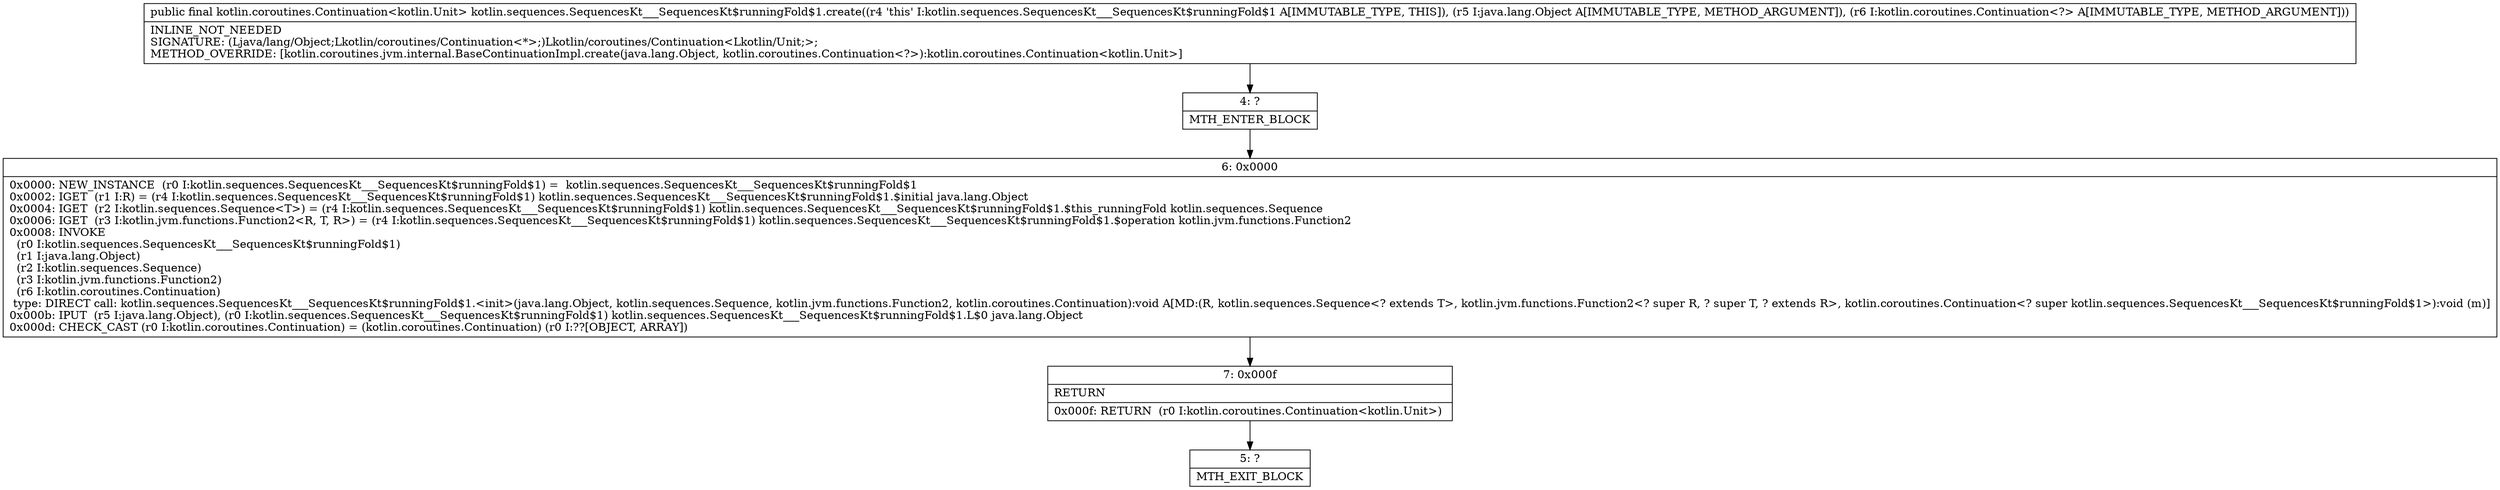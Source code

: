 digraph "CFG forkotlin.sequences.SequencesKt___SequencesKt$runningFold$1.create(Ljava\/lang\/Object;Lkotlin\/coroutines\/Continuation;)Lkotlin\/coroutines\/Continuation;" {
Node_4 [shape=record,label="{4\:\ ?|MTH_ENTER_BLOCK\l}"];
Node_6 [shape=record,label="{6\:\ 0x0000|0x0000: NEW_INSTANCE  (r0 I:kotlin.sequences.SequencesKt___SequencesKt$runningFold$1) =  kotlin.sequences.SequencesKt___SequencesKt$runningFold$1 \l0x0002: IGET  (r1 I:R) = (r4 I:kotlin.sequences.SequencesKt___SequencesKt$runningFold$1) kotlin.sequences.SequencesKt___SequencesKt$runningFold$1.$initial java.lang.Object \l0x0004: IGET  (r2 I:kotlin.sequences.Sequence\<T\>) = (r4 I:kotlin.sequences.SequencesKt___SequencesKt$runningFold$1) kotlin.sequences.SequencesKt___SequencesKt$runningFold$1.$this_runningFold kotlin.sequences.Sequence \l0x0006: IGET  (r3 I:kotlin.jvm.functions.Function2\<R, T, R\>) = (r4 I:kotlin.sequences.SequencesKt___SequencesKt$runningFold$1) kotlin.sequences.SequencesKt___SequencesKt$runningFold$1.$operation kotlin.jvm.functions.Function2 \l0x0008: INVOKE  \l  (r0 I:kotlin.sequences.SequencesKt___SequencesKt$runningFold$1)\l  (r1 I:java.lang.Object)\l  (r2 I:kotlin.sequences.Sequence)\l  (r3 I:kotlin.jvm.functions.Function2)\l  (r6 I:kotlin.coroutines.Continuation)\l type: DIRECT call: kotlin.sequences.SequencesKt___SequencesKt$runningFold$1.\<init\>(java.lang.Object, kotlin.sequences.Sequence, kotlin.jvm.functions.Function2, kotlin.coroutines.Continuation):void A[MD:(R, kotlin.sequences.Sequence\<? extends T\>, kotlin.jvm.functions.Function2\<? super R, ? super T, ? extends R\>, kotlin.coroutines.Continuation\<? super kotlin.sequences.SequencesKt___SequencesKt$runningFold$1\>):void (m)]\l0x000b: IPUT  (r5 I:java.lang.Object), (r0 I:kotlin.sequences.SequencesKt___SequencesKt$runningFold$1) kotlin.sequences.SequencesKt___SequencesKt$runningFold$1.L$0 java.lang.Object \l0x000d: CHECK_CAST (r0 I:kotlin.coroutines.Continuation) = (kotlin.coroutines.Continuation) (r0 I:??[OBJECT, ARRAY]) \l}"];
Node_7 [shape=record,label="{7\:\ 0x000f|RETURN\l|0x000f: RETURN  (r0 I:kotlin.coroutines.Continuation\<kotlin.Unit\>) \l}"];
Node_5 [shape=record,label="{5\:\ ?|MTH_EXIT_BLOCK\l}"];
MethodNode[shape=record,label="{public final kotlin.coroutines.Continuation\<kotlin.Unit\> kotlin.sequences.SequencesKt___SequencesKt$runningFold$1.create((r4 'this' I:kotlin.sequences.SequencesKt___SequencesKt$runningFold$1 A[IMMUTABLE_TYPE, THIS]), (r5 I:java.lang.Object A[IMMUTABLE_TYPE, METHOD_ARGUMENT]), (r6 I:kotlin.coroutines.Continuation\<?\> A[IMMUTABLE_TYPE, METHOD_ARGUMENT]))  | INLINE_NOT_NEEDED\lSIGNATURE: (Ljava\/lang\/Object;Lkotlin\/coroutines\/Continuation\<*\>;)Lkotlin\/coroutines\/Continuation\<Lkotlin\/Unit;\>;\lMETHOD_OVERRIDE: [kotlin.coroutines.jvm.internal.BaseContinuationImpl.create(java.lang.Object, kotlin.coroutines.Continuation\<?\>):kotlin.coroutines.Continuation\<kotlin.Unit\>]\l}"];
MethodNode -> Node_4;Node_4 -> Node_6;
Node_6 -> Node_7;
Node_7 -> Node_5;
}

